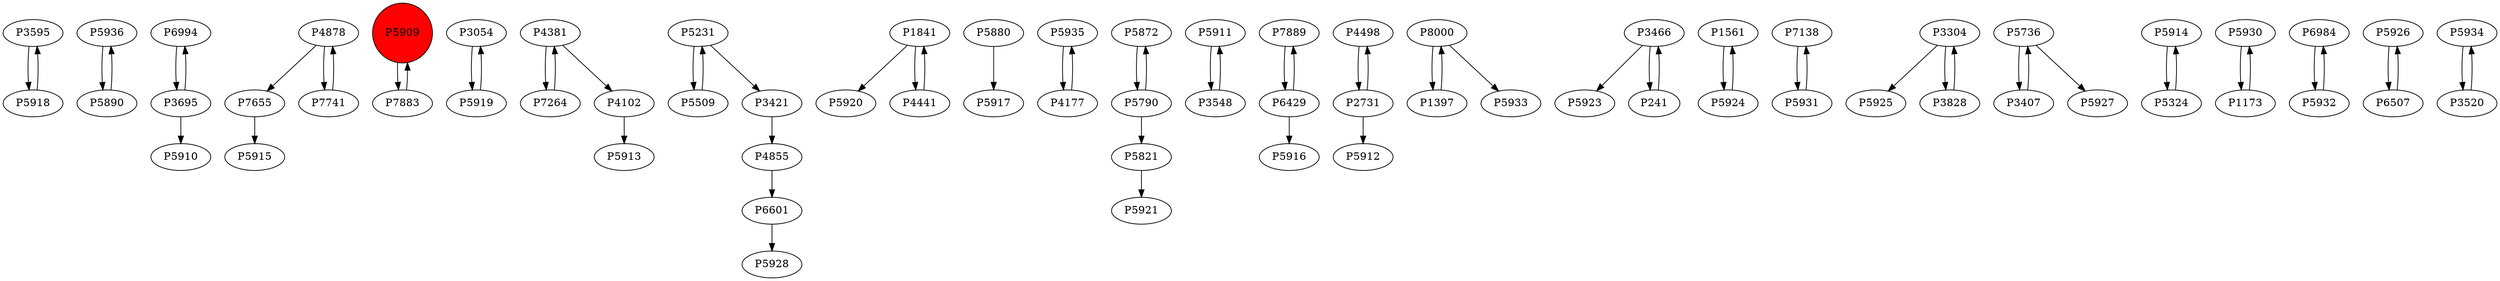 digraph {
	P3595 -> P5918
	P5936 -> P5890
	P6994 -> P3695
	P4878 -> P7655
	P5909 -> P7883
	P7741 -> P4878
	P3054 -> P5919
	P4381 -> P7264
	P5231 -> P5509
	P1841 -> P5920
	P5880 -> P5917
	P4441 -> P1841
	P4878 -> P7741
	P5935 -> P4177
	P5872 -> P5790
	P5911 -> P3548
	P7889 -> P6429
	P4498 -> P2731
	P4102 -> P5913
	P8000 -> P1397
	P1841 -> P4441
	P3466 -> P5923
	P7883 -> P5909
	P1561 -> P5924
	P6429 -> P5916
	P5231 -> P3421
	P1397 -> P8000
	P7138 -> P5931
	P2731 -> P4498
	P3304 -> P5925
	P5918 -> P3595
	P6429 -> P7889
	P241 -> P3466
	P5890 -> P5936
	P3695 -> P5910
	P5821 -> P5921
	P3421 -> P4855
	P5736 -> P3407
	P5914 -> P5324
	P4177 -> P5935
	P5931 -> P7138
	P7264 -> P4381
	P6601 -> P5928
	P8000 -> P5933
	P5930 -> P1173
	P5324 -> P5914
	P6984 -> P5932
	P5926 -> P6507
	P1173 -> P5930
	P4381 -> P4102
	P6507 -> P5926
	P7655 -> P5915
	P2731 -> P5912
	P3407 -> P5736
	P3828 -> P3304
	P3304 -> P3828
	P5919 -> P3054
	P3695 -> P6994
	P5790 -> P5872
	P4855 -> P6601
	P5932 -> P6984
	P5924 -> P1561
	P3548 -> P5911
	P5790 -> P5821
	P5736 -> P5927
	P5934 -> P3520
	P3466 -> P241
	P3520 -> P5934
	P5509 -> P5231
	P5909 [shape=circle]
	P5909 [style=filled]
	P5909 [fillcolor=red]
}